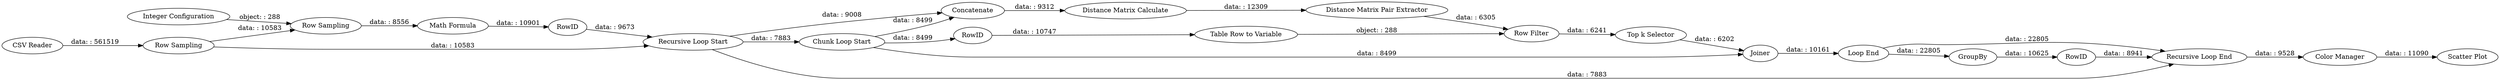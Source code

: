 digraph {
	"-3054034062361877499_25" [label="Scatter Plot"]
	"-3054034062361877499_15" [label=Joiner]
	"-3054034062361877499_21" [label="Math Formula"]
	"-3054034062361877499_23" [label=RowID]
	"-3054034062361877499_14" [label="Top k Selector"]
	"-3054034062361877499_2" [label="Integer Configuration"]
	"-3054034062361877499_4" [label="Chunk Loop Start"]
	"-3054034062361877499_13" [label="Table Row to Variable"]
	"-3054034062361877499_19" [label="Recursive Loop End"]
	"-3054034062361877499_11" [label="Row Filter"]
	"-3054034062361877499_22" [label=RowID]
	"-3054034062361877499_10" [label="Distance Matrix Pair Extractor"]
	"-3054034062361877499_12" [label=RowID]
	"-3054034062361877499_8" [label="Distance Matrix Calculate"]
	"-3054034062361877499_24" [label="Color Manager"]
	"-3054034062361877499_17" [label="Row Sampling"]
	"-3054034062361877499_18" [label="Recursive Loop Start"]
	"-3054034062361877499_1" [label="CSV Reader"]
	"-3054034062361877499_9" [label=Concatenate]
	"-3054034062361877499_16" [label="Loop End"]
	"-3054034062361877499_20" [label=GroupBy]
	"-3054034062361877499_3" [label="Row Sampling"]
	"-3054034062361877499_4" -> "-3054034062361877499_15" [label="data: : 8499"]
	"-3054034062361877499_1" -> "-3054034062361877499_17" [label="data: : 561519"]
	"-3054034062361877499_8" -> "-3054034062361877499_10" [label="data: : 12309"]
	"-3054034062361877499_13" -> "-3054034062361877499_11" [label="object: : 288"]
	"-3054034062361877499_16" -> "-3054034062361877499_19" [label="data: : 22805"]
	"-3054034062361877499_22" -> "-3054034062361877499_18" [label="data: : 9673"]
	"-3054034062361877499_18" -> "-3054034062361877499_19" [label="data: : 7883"]
	"-3054034062361877499_17" -> "-3054034062361877499_3" [label="data: : 10583"]
	"-3054034062361877499_19" -> "-3054034062361877499_24" [label="data: : 9528"]
	"-3054034062361877499_15" -> "-3054034062361877499_16" [label="data: : 10161"]
	"-3054034062361877499_11" -> "-3054034062361877499_14" [label="data: : 6241"]
	"-3054034062361877499_17" -> "-3054034062361877499_18" [label="data: : 10583"]
	"-3054034062361877499_18" -> "-3054034062361877499_4" [label="data: : 7883"]
	"-3054034062361877499_20" -> "-3054034062361877499_23" [label="data: : 10625"]
	"-3054034062361877499_9" -> "-3054034062361877499_8" [label="data: : 9312"]
	"-3054034062361877499_3" -> "-3054034062361877499_21" [label="data: : 8556"]
	"-3054034062361877499_4" -> "-3054034062361877499_9" [label="data: : 8499"]
	"-3054034062361877499_10" -> "-3054034062361877499_11" [label="data: : 6305"]
	"-3054034062361877499_21" -> "-3054034062361877499_22" [label="data: : 10901"]
	"-3054034062361877499_14" -> "-3054034062361877499_15" [label="data: : 6202"]
	"-3054034062361877499_16" -> "-3054034062361877499_20" [label="data: : 22805"]
	"-3054034062361877499_24" -> "-3054034062361877499_25" [label="data: : 11090"]
	"-3054034062361877499_23" -> "-3054034062361877499_19" [label="data: : 8941"]
	"-3054034062361877499_12" -> "-3054034062361877499_13" [label="data: : 10747"]
	"-3054034062361877499_2" -> "-3054034062361877499_3" [label="object: : 288"]
	"-3054034062361877499_4" -> "-3054034062361877499_12" [label="data: : 8499"]
	"-3054034062361877499_18" -> "-3054034062361877499_9" [label="data: : 9008"]
	rankdir=LR
}
